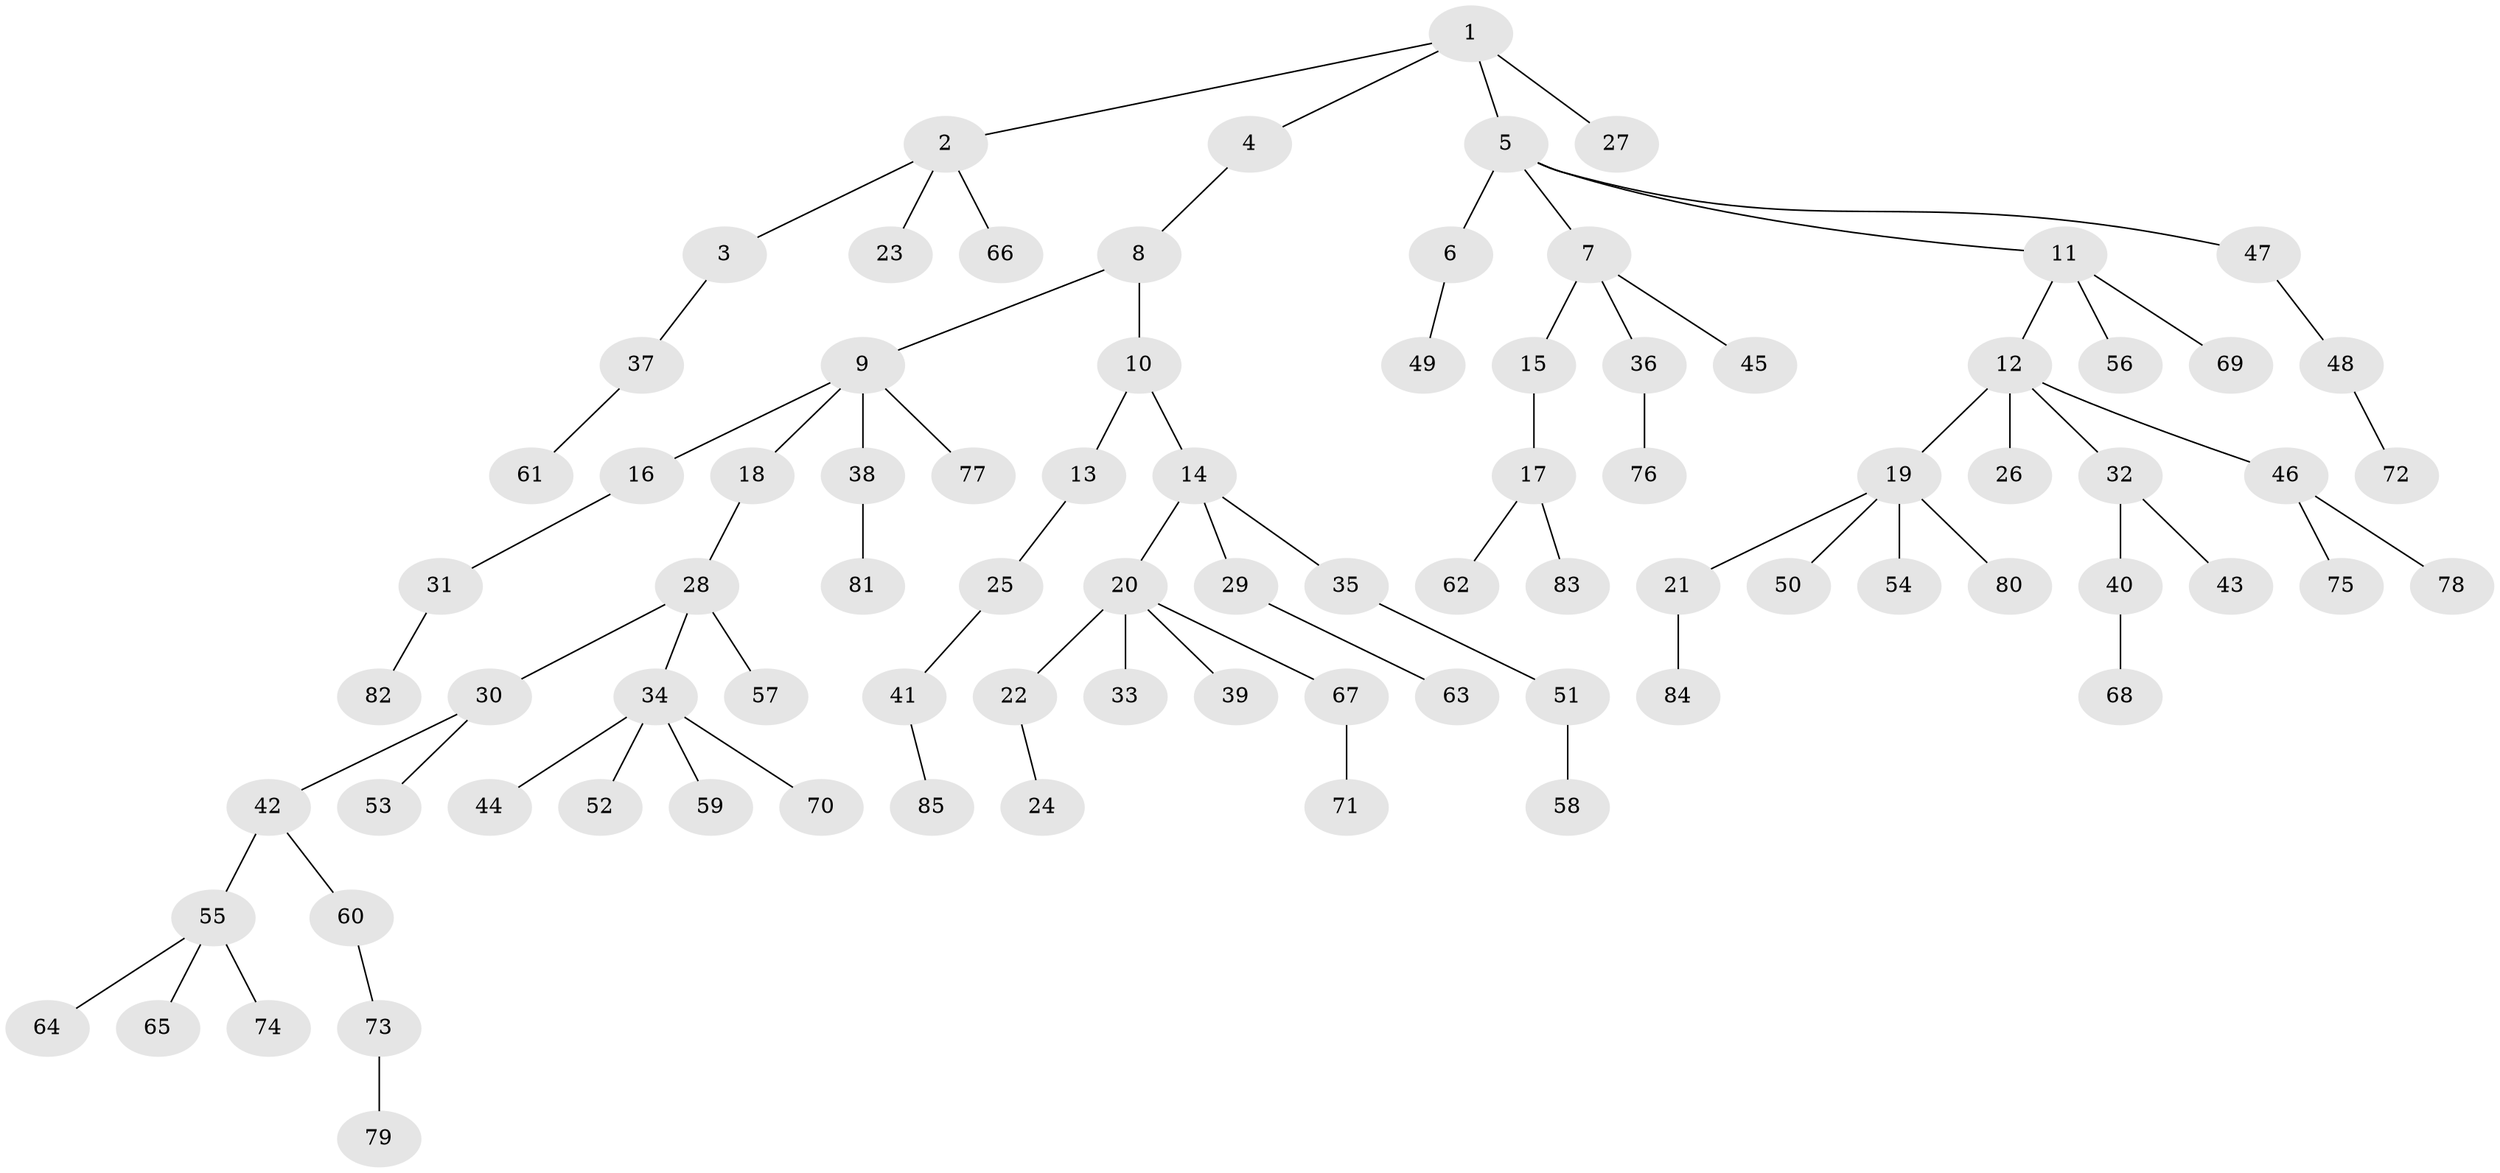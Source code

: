 // coarse degree distribution, {7: 0.017857142857142856, 3: 0.10714285714285714, 2: 0.16071428571428573, 1: 0.5714285714285714, 4: 0.10714285714285714, 5: 0.017857142857142856, 6: 0.017857142857142856}
// Generated by graph-tools (version 1.1) at 2025/42/03/06/25 10:42:02]
// undirected, 85 vertices, 84 edges
graph export_dot {
graph [start="1"]
  node [color=gray90,style=filled];
  1;
  2;
  3;
  4;
  5;
  6;
  7;
  8;
  9;
  10;
  11;
  12;
  13;
  14;
  15;
  16;
  17;
  18;
  19;
  20;
  21;
  22;
  23;
  24;
  25;
  26;
  27;
  28;
  29;
  30;
  31;
  32;
  33;
  34;
  35;
  36;
  37;
  38;
  39;
  40;
  41;
  42;
  43;
  44;
  45;
  46;
  47;
  48;
  49;
  50;
  51;
  52;
  53;
  54;
  55;
  56;
  57;
  58;
  59;
  60;
  61;
  62;
  63;
  64;
  65;
  66;
  67;
  68;
  69;
  70;
  71;
  72;
  73;
  74;
  75;
  76;
  77;
  78;
  79;
  80;
  81;
  82;
  83;
  84;
  85;
  1 -- 2;
  1 -- 4;
  1 -- 5;
  1 -- 27;
  2 -- 3;
  2 -- 23;
  2 -- 66;
  3 -- 37;
  4 -- 8;
  5 -- 6;
  5 -- 7;
  5 -- 11;
  5 -- 47;
  6 -- 49;
  7 -- 15;
  7 -- 36;
  7 -- 45;
  8 -- 9;
  8 -- 10;
  9 -- 16;
  9 -- 18;
  9 -- 38;
  9 -- 77;
  10 -- 13;
  10 -- 14;
  11 -- 12;
  11 -- 56;
  11 -- 69;
  12 -- 19;
  12 -- 26;
  12 -- 32;
  12 -- 46;
  13 -- 25;
  14 -- 20;
  14 -- 29;
  14 -- 35;
  15 -- 17;
  16 -- 31;
  17 -- 62;
  17 -- 83;
  18 -- 28;
  19 -- 21;
  19 -- 50;
  19 -- 54;
  19 -- 80;
  20 -- 22;
  20 -- 33;
  20 -- 39;
  20 -- 67;
  21 -- 84;
  22 -- 24;
  25 -- 41;
  28 -- 30;
  28 -- 34;
  28 -- 57;
  29 -- 63;
  30 -- 42;
  30 -- 53;
  31 -- 82;
  32 -- 40;
  32 -- 43;
  34 -- 44;
  34 -- 52;
  34 -- 59;
  34 -- 70;
  35 -- 51;
  36 -- 76;
  37 -- 61;
  38 -- 81;
  40 -- 68;
  41 -- 85;
  42 -- 55;
  42 -- 60;
  46 -- 75;
  46 -- 78;
  47 -- 48;
  48 -- 72;
  51 -- 58;
  55 -- 64;
  55 -- 65;
  55 -- 74;
  60 -- 73;
  67 -- 71;
  73 -- 79;
}
